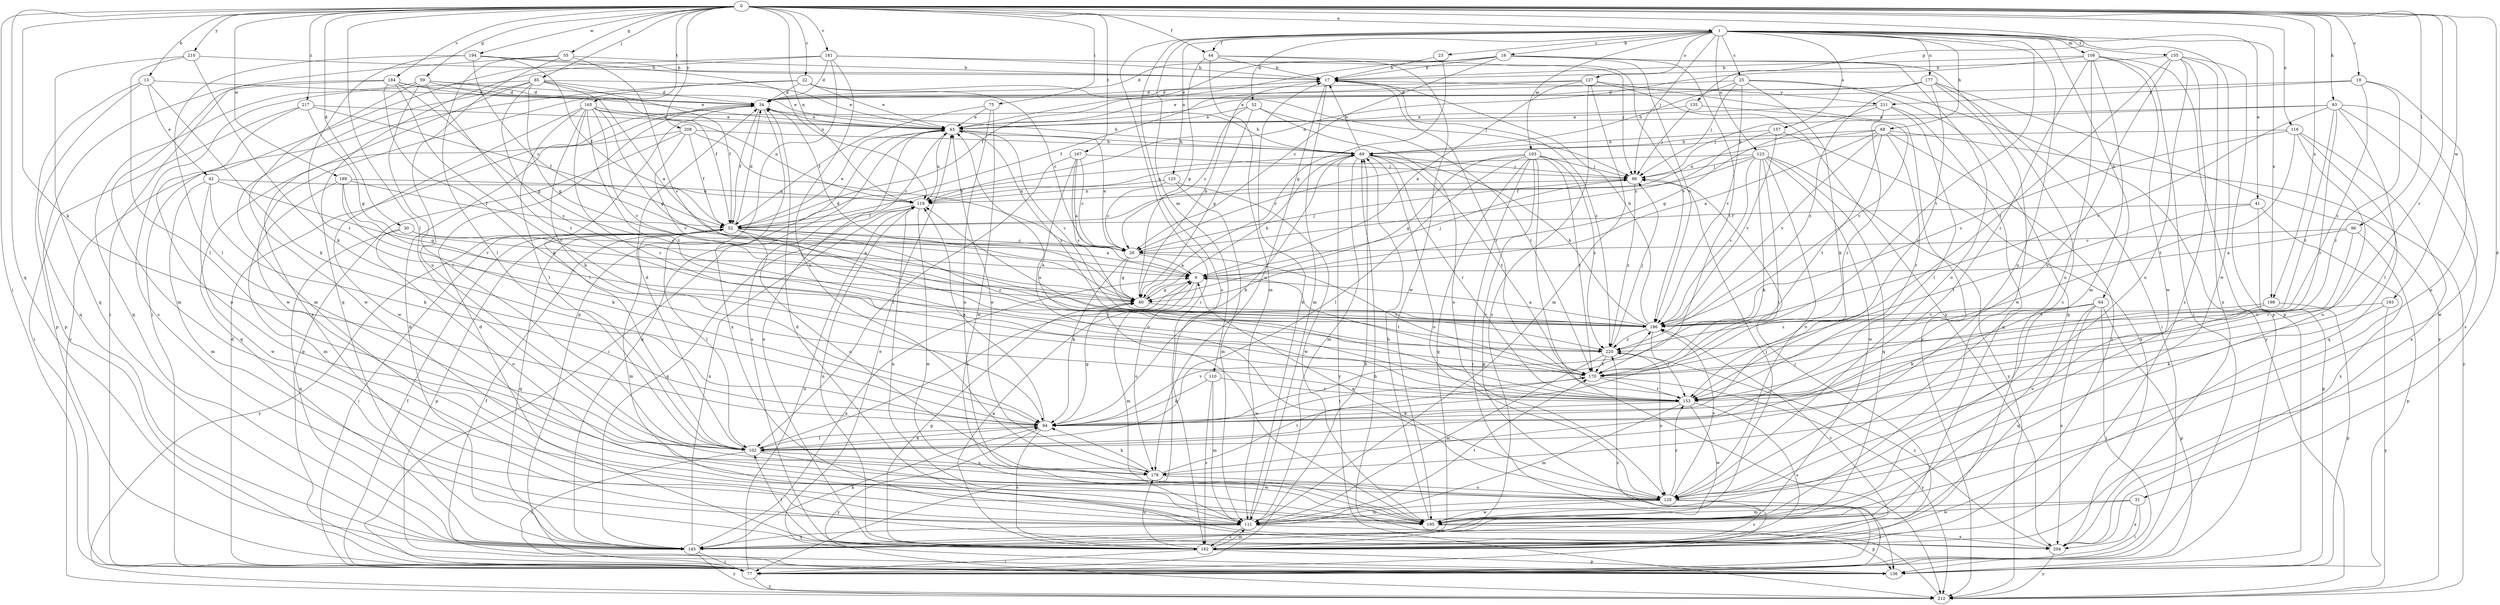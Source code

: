 strict digraph  {
0;
1;
9;
13;
16;
17;
19;
22;
23;
25;
26;
30;
31;
32;
34;
41;
42;
43;
44;
52;
55;
59;
60;
64;
68;
69;
75;
77;
85;
86;
93;
94;
96;
102;
103;
108;
110;
111;
116;
119;
123;
125;
127;
128;
135;
136;
145;
153;
155;
157;
162;
165;
167;
170;
177;
178;
181;
184;
186;
189;
193;
194;
195;
198;
204;
208;
210;
211;
212;
217;
220;
0 -> 1  [label=a];
0 -> 13  [label=b];
0 -> 19  [label=c];
0 -> 22  [label=c];
0 -> 30  [label=d];
0 -> 31  [label=d];
0 -> 44  [label=f];
0 -> 55  [label=g];
0 -> 59  [label=g];
0 -> 75  [label=i];
0 -> 77  [label=i];
0 -> 85  [label=j];
0 -> 93  [label=k];
0 -> 94  [label=k];
0 -> 96  [label=l];
0 -> 102  [label=l];
0 -> 116  [label=n];
0 -> 119  [label=n];
0 -> 135  [label=p];
0 -> 145  [label=q];
0 -> 153  [label=r];
0 -> 165  [label=t];
0 -> 167  [label=t];
0 -> 181  [label=v];
0 -> 184  [label=v];
0 -> 189  [label=w];
0 -> 193  [label=w];
0 -> 194  [label=w];
0 -> 198  [label=x];
0 -> 208  [label=y];
0 -> 210  [label=y];
0 -> 217  [label=z];
1 -> 16  [label=b];
1 -> 23  [label=c];
1 -> 25  [label=c];
1 -> 32  [label=d];
1 -> 41  [label=e];
1 -> 44  [label=f];
1 -> 64  [label=h];
1 -> 68  [label=h];
1 -> 77  [label=i];
1 -> 86  [label=j];
1 -> 103  [label=m];
1 -> 108  [label=m];
1 -> 110  [label=m];
1 -> 123  [label=o];
1 -> 125  [label=o];
1 -> 127  [label=o];
1 -> 128  [label=o];
1 -> 155  [label=s];
1 -> 157  [label=s];
1 -> 162  [label=s];
1 -> 170  [label=t];
1 -> 177  [label=u];
1 -> 195  [label=w];
1 -> 198  [label=x];
9 -> 60  [label=g];
9 -> 86  [label=j];
9 -> 111  [label=m];
9 -> 170  [label=t];
9 -> 178  [label=u];
13 -> 34  [label=d];
13 -> 42  [label=e];
13 -> 94  [label=k];
13 -> 136  [label=p];
13 -> 145  [label=q];
16 -> 17  [label=b];
16 -> 26  [label=c];
16 -> 34  [label=d];
16 -> 43  [label=e];
16 -> 52  [label=f];
16 -> 128  [label=o];
16 -> 162  [label=s];
16 -> 170  [label=t];
16 -> 186  [label=v];
17 -> 34  [label=d];
17 -> 111  [label=m];
17 -> 153  [label=r];
17 -> 178  [label=u];
17 -> 211  [label=y];
17 -> 220  [label=z];
19 -> 43  [label=e];
19 -> 128  [label=o];
19 -> 153  [label=r];
19 -> 211  [label=y];
19 -> 220  [label=z];
22 -> 26  [label=c];
22 -> 34  [label=d];
22 -> 43  [label=e];
22 -> 86  [label=j];
22 -> 195  [label=w];
22 -> 212  [label=y];
23 -> 17  [label=b];
23 -> 60  [label=g];
25 -> 34  [label=d];
25 -> 69  [label=h];
25 -> 86  [label=j];
25 -> 94  [label=k];
25 -> 145  [label=q];
25 -> 186  [label=v];
25 -> 212  [label=y];
26 -> 9  [label=a];
26 -> 43  [label=e];
26 -> 60  [label=g];
26 -> 86  [label=j];
26 -> 94  [label=k];
26 -> 170  [label=t];
30 -> 9  [label=a];
30 -> 26  [label=c];
30 -> 128  [label=o];
30 -> 145  [label=q];
31 -> 77  [label=i];
31 -> 111  [label=m];
31 -> 195  [label=w];
31 -> 204  [label=x];
32 -> 26  [label=c];
32 -> 43  [label=e];
32 -> 60  [label=g];
32 -> 128  [label=o];
32 -> 170  [label=t];
34 -> 43  [label=e];
34 -> 52  [label=f];
34 -> 69  [label=h];
34 -> 102  [label=l];
34 -> 204  [label=x];
41 -> 52  [label=f];
41 -> 136  [label=p];
41 -> 170  [label=t];
41 -> 204  [label=x];
42 -> 60  [label=g];
42 -> 94  [label=k];
42 -> 111  [label=m];
42 -> 119  [label=n];
42 -> 195  [label=w];
43 -> 69  [label=h];
43 -> 77  [label=i];
43 -> 119  [label=n];
43 -> 145  [label=q];
43 -> 162  [label=s];
43 -> 186  [label=v];
43 -> 220  [label=z];
44 -> 17  [label=b];
44 -> 60  [label=g];
44 -> 111  [label=m];
44 -> 186  [label=v];
44 -> 195  [label=w];
52 -> 9  [label=a];
52 -> 26  [label=c];
52 -> 34  [label=d];
52 -> 43  [label=e];
52 -> 69  [label=h];
52 -> 77  [label=i];
52 -> 102  [label=l];
52 -> 111  [label=m];
52 -> 136  [label=p];
52 -> 145  [label=q];
52 -> 153  [label=r];
52 -> 178  [label=u];
52 -> 212  [label=y];
52 -> 220  [label=z];
55 -> 17  [label=b];
55 -> 77  [label=i];
55 -> 102  [label=l];
55 -> 178  [label=u];
55 -> 186  [label=v];
59 -> 34  [label=d];
59 -> 43  [label=e];
59 -> 52  [label=f];
59 -> 102  [label=l];
59 -> 145  [label=q];
59 -> 170  [label=t];
59 -> 195  [label=w];
60 -> 17  [label=b];
60 -> 34  [label=d];
60 -> 69  [label=h];
60 -> 186  [label=v];
60 -> 195  [label=w];
64 -> 77  [label=i];
64 -> 94  [label=k];
64 -> 136  [label=p];
64 -> 145  [label=q];
64 -> 186  [label=v];
64 -> 204  [label=x];
64 -> 220  [label=z];
68 -> 9  [label=a];
68 -> 69  [label=h];
68 -> 119  [label=n];
68 -> 153  [label=r];
68 -> 162  [label=s];
68 -> 170  [label=t];
68 -> 186  [label=v];
68 -> 212  [label=y];
69 -> 17  [label=b];
69 -> 86  [label=j];
69 -> 94  [label=k];
69 -> 111  [label=m];
69 -> 128  [label=o];
69 -> 153  [label=r];
69 -> 170  [label=t];
69 -> 212  [label=y];
75 -> 43  [label=e];
75 -> 52  [label=f];
75 -> 128  [label=o];
75 -> 195  [label=w];
77 -> 34  [label=d];
77 -> 52  [label=f];
77 -> 69  [label=h];
77 -> 119  [label=n];
77 -> 212  [label=y];
77 -> 220  [label=z];
85 -> 9  [label=a];
85 -> 34  [label=d];
85 -> 43  [label=e];
85 -> 52  [label=f];
85 -> 60  [label=g];
85 -> 111  [label=m];
85 -> 162  [label=s];
85 -> 204  [label=x];
85 -> 220  [label=z];
86 -> 119  [label=n];
86 -> 220  [label=z];
93 -> 43  [label=e];
93 -> 86  [label=j];
93 -> 102  [label=l];
93 -> 153  [label=r];
93 -> 162  [label=s];
93 -> 170  [label=t];
93 -> 186  [label=v];
93 -> 195  [label=w];
94 -> 60  [label=g];
94 -> 102  [label=l];
94 -> 119  [label=n];
94 -> 162  [label=s];
94 -> 170  [label=t];
94 -> 186  [label=v];
94 -> 212  [label=y];
96 -> 9  [label=a];
96 -> 26  [label=c];
96 -> 136  [label=p];
96 -> 153  [label=r];
102 -> 9  [label=a];
102 -> 34  [label=d];
102 -> 77  [label=i];
102 -> 94  [label=k];
102 -> 178  [label=u];
102 -> 195  [label=w];
103 -> 26  [label=c];
103 -> 60  [label=g];
103 -> 77  [label=i];
103 -> 86  [label=j];
103 -> 102  [label=l];
103 -> 136  [label=p];
103 -> 145  [label=q];
103 -> 170  [label=t];
103 -> 212  [label=y];
103 -> 220  [label=z];
108 -> 17  [label=b];
108 -> 77  [label=i];
108 -> 111  [label=m];
108 -> 119  [label=n];
108 -> 128  [label=o];
108 -> 136  [label=p];
108 -> 153  [label=r];
108 -> 195  [label=w];
110 -> 94  [label=k];
110 -> 111  [label=m];
110 -> 153  [label=r];
110 -> 162  [label=s];
111 -> 17  [label=b];
111 -> 119  [label=n];
111 -> 145  [label=q];
111 -> 162  [label=s];
111 -> 170  [label=t];
111 -> 204  [label=x];
116 -> 69  [label=h];
116 -> 128  [label=o];
116 -> 145  [label=q];
116 -> 170  [label=t];
116 -> 186  [label=v];
116 -> 204  [label=x];
119 -> 52  [label=f];
119 -> 145  [label=q];
119 -> 195  [label=w];
123 -> 52  [label=f];
123 -> 86  [label=j];
123 -> 94  [label=k];
123 -> 102  [label=l];
123 -> 119  [label=n];
123 -> 128  [label=o];
123 -> 145  [label=q];
123 -> 186  [label=v];
123 -> 195  [label=w];
123 -> 212  [label=y];
125 -> 26  [label=c];
125 -> 111  [label=m];
125 -> 119  [label=n];
125 -> 195  [label=w];
127 -> 9  [label=a];
127 -> 34  [label=d];
127 -> 52  [label=f];
127 -> 111  [label=m];
127 -> 162  [label=s];
127 -> 204  [label=x];
127 -> 212  [label=y];
128 -> 9  [label=a];
128 -> 77  [label=i];
128 -> 111  [label=m];
128 -> 153  [label=r];
128 -> 162  [label=s];
128 -> 186  [label=v];
128 -> 195  [label=w];
135 -> 43  [label=e];
135 -> 86  [label=j];
135 -> 186  [label=v];
136 -> 43  [label=e];
136 -> 52  [label=f];
145 -> 9  [label=a];
145 -> 34  [label=d];
145 -> 77  [label=i];
145 -> 94  [label=k];
145 -> 119  [label=n];
145 -> 212  [label=y];
153 -> 43  [label=e];
153 -> 94  [label=k];
153 -> 111  [label=m];
153 -> 162  [label=s];
153 -> 195  [label=w];
155 -> 17  [label=b];
155 -> 128  [label=o];
155 -> 136  [label=p];
155 -> 162  [label=s];
155 -> 170  [label=t];
155 -> 178  [label=u];
155 -> 204  [label=x];
157 -> 26  [label=c];
157 -> 69  [label=h];
157 -> 186  [label=v];
157 -> 204  [label=x];
162 -> 9  [label=a];
162 -> 34  [label=d];
162 -> 43  [label=e];
162 -> 60  [label=g];
162 -> 77  [label=i];
162 -> 86  [label=j];
162 -> 102  [label=l];
162 -> 111  [label=m];
162 -> 119  [label=n];
162 -> 136  [label=p];
162 -> 178  [label=u];
162 -> 186  [label=v];
165 -> 43  [label=e];
165 -> 60  [label=g];
165 -> 69  [label=h];
165 -> 94  [label=k];
165 -> 102  [label=l];
165 -> 119  [label=n];
165 -> 153  [label=r];
165 -> 170  [label=t];
165 -> 186  [label=v];
165 -> 195  [label=w];
167 -> 9  [label=a];
167 -> 26  [label=c];
167 -> 86  [label=j];
167 -> 102  [label=l];
167 -> 128  [label=o];
167 -> 186  [label=v];
170 -> 153  [label=r];
170 -> 212  [label=y];
177 -> 34  [label=d];
177 -> 43  [label=e];
177 -> 77  [label=i];
177 -> 153  [label=r];
177 -> 195  [label=w];
177 -> 212  [label=y];
177 -> 220  [label=z];
178 -> 43  [label=e];
178 -> 94  [label=k];
178 -> 128  [label=o];
178 -> 170  [label=t];
181 -> 17  [label=b];
181 -> 34  [label=d];
181 -> 77  [label=i];
181 -> 86  [label=j];
181 -> 136  [label=p];
181 -> 145  [label=q];
181 -> 178  [label=u];
184 -> 34  [label=d];
184 -> 43  [label=e];
184 -> 60  [label=g];
184 -> 94  [label=k];
184 -> 111  [label=m];
184 -> 136  [label=p];
184 -> 153  [label=r];
186 -> 9  [label=a];
186 -> 17  [label=b];
186 -> 69  [label=h];
186 -> 153  [label=r];
186 -> 220  [label=z];
189 -> 52  [label=f];
189 -> 94  [label=k];
189 -> 111  [label=m];
189 -> 119  [label=n];
189 -> 186  [label=v];
193 -> 94  [label=k];
193 -> 186  [label=v];
193 -> 212  [label=y];
194 -> 17  [label=b];
194 -> 26  [label=c];
194 -> 52  [label=f];
194 -> 102  [label=l];
194 -> 119  [label=n];
194 -> 153  [label=r];
195 -> 69  [label=h];
195 -> 86  [label=j];
195 -> 136  [label=p];
198 -> 136  [label=p];
198 -> 178  [label=u];
198 -> 186  [label=v];
204 -> 34  [label=d];
204 -> 212  [label=y];
204 -> 220  [label=z];
208 -> 26  [label=c];
208 -> 52  [label=f];
208 -> 69  [label=h];
208 -> 136  [label=p];
208 -> 145  [label=q];
208 -> 186  [label=v];
210 -> 17  [label=b];
210 -> 94  [label=k];
210 -> 102  [label=l];
210 -> 145  [label=q];
211 -> 43  [label=e];
211 -> 60  [label=g];
211 -> 102  [label=l];
211 -> 145  [label=q];
211 -> 153  [label=r];
212 -> 69  [label=h];
217 -> 43  [label=e];
217 -> 52  [label=f];
217 -> 60  [label=g];
217 -> 77  [label=i];
217 -> 128  [label=o];
220 -> 86  [label=j];
220 -> 111  [label=m];
220 -> 119  [label=n];
220 -> 128  [label=o];
220 -> 170  [label=t];
}

